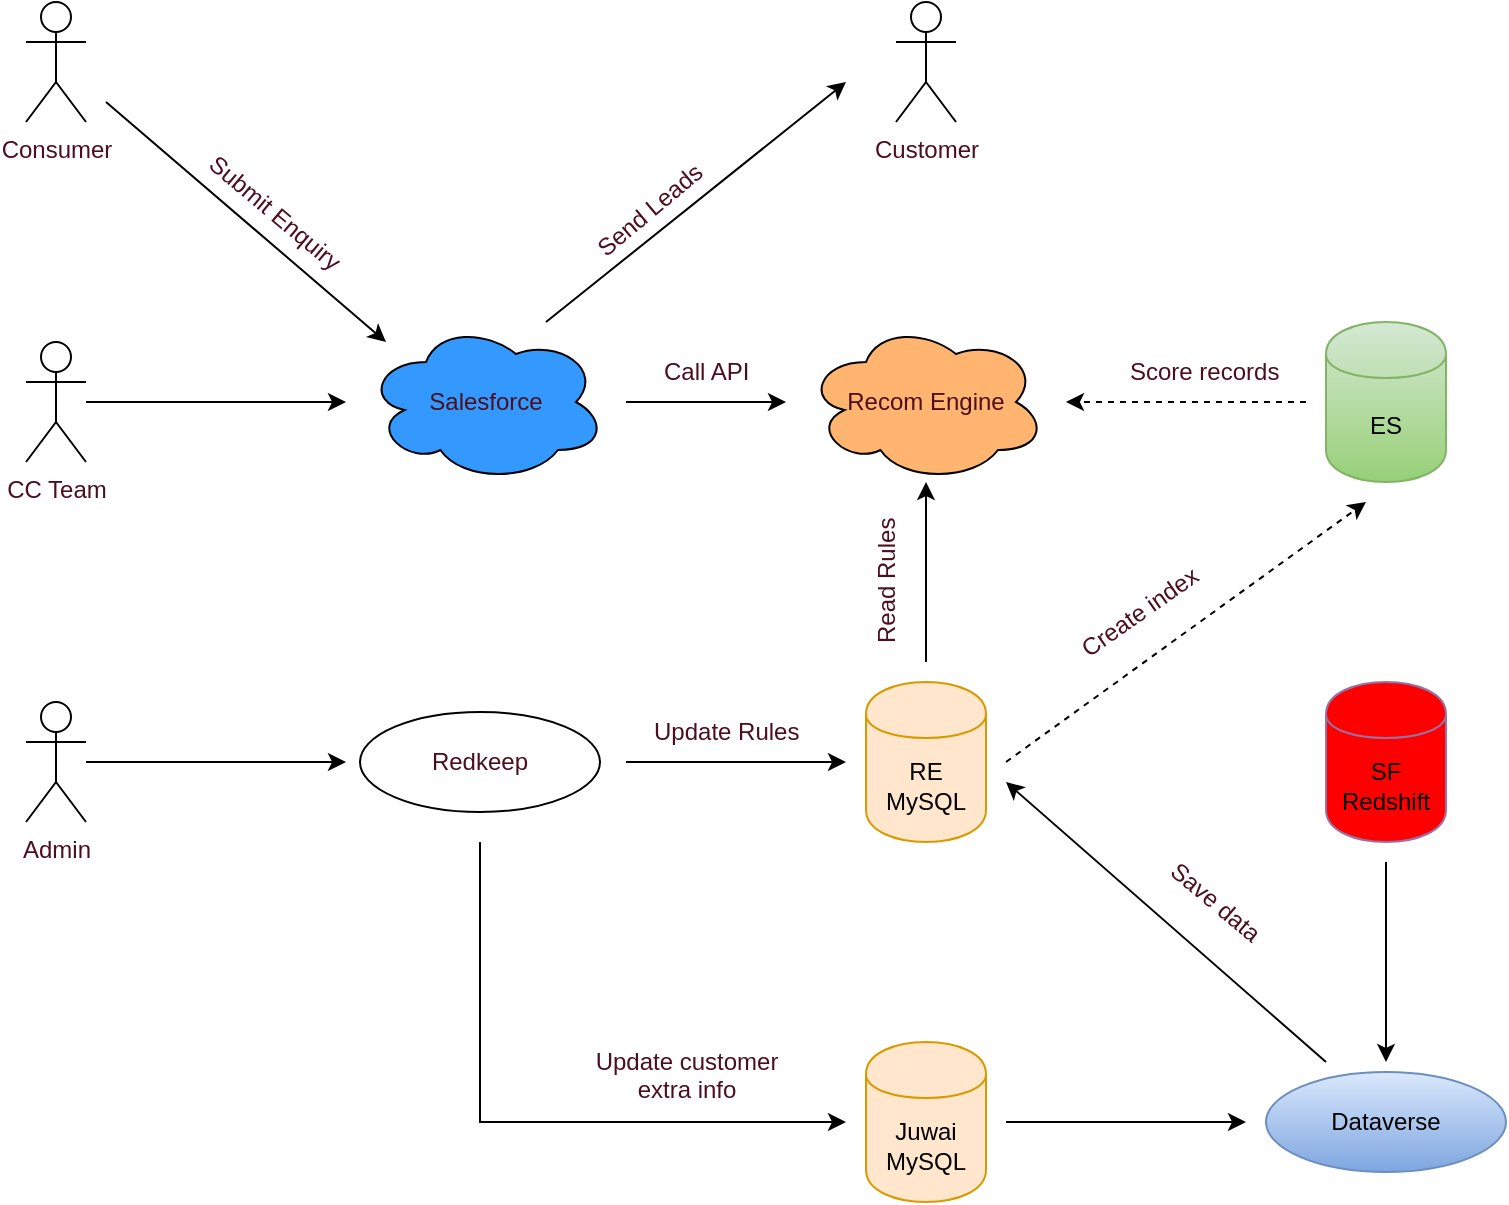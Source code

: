 <mxfile version="10.8.7" type="github"><diagram id="CFSSqudQScL56Rx5ZnmS" name="Page-1"><mxGraphModel dx="1233" dy="870" grid="1" gridSize="10" guides="1" tooltips="1" connect="1" arrows="1" fold="1" page="1" pageScale="1" pageWidth="1654" pageHeight="2336" math="0" shadow="0"><root><mxCell id="0"/><mxCell id="1" parent="0"/><mxCell id="nOxXucE2tm7b8cBk6aK5-78" style="edgeStyle=orthogonalEdgeStyle;rounded=0;orthogonalLoop=1;jettySize=auto;html=1;fontColor=#4D0F1E;" edge="1" parent="1"><mxGeometry relative="1" as="geometry"><mxPoint x="640" y="440" as="targetPoint"/><mxPoint x="640" y="530" as="sourcePoint"/></mxGeometry></mxCell><mxCell id="nOxXucE2tm7b8cBk6aK5-1" value="RE&lt;br&gt;MySQL&lt;br&gt;" style="shape=cylinder;whiteSpace=wrap;html=1;boundedLbl=1;backgroundOutline=1;fillColor=#ffe6cc;strokeColor=#d79b00;" vertex="1" parent="1"><mxGeometry x="610" y="540" width="60" height="80" as="geometry"/></mxCell><mxCell id="nOxXucE2tm7b8cBk6aK5-75" style="edgeStyle=orthogonalEdgeStyle;rounded=0;orthogonalLoop=1;jettySize=auto;html=1;fontColor=#4D0F1E;" edge="1" parent="1" source="nOxXucE2tm7b8cBk6aK5-15"><mxGeometry relative="1" as="geometry"><mxPoint x="350" y="580" as="targetPoint"/></mxGeometry></mxCell><mxCell id="nOxXucE2tm7b8cBk6aK5-15" value="Admin&lt;br&gt;" style="shape=umlActor;verticalLabelPosition=bottom;labelBackgroundColor=#ffffff;verticalAlign=top;html=1;outlineConnect=0;fontColor=#4D0F1E;" vertex="1" parent="1"><mxGeometry x="190" y="550" width="30" height="60" as="geometry"/></mxCell><mxCell id="nOxXucE2tm7b8cBk6aK5-45" style="edgeStyle=orthogonalEdgeStyle;rounded=0;orthogonalLoop=1;jettySize=auto;html=1;fontColor=#4D0F1E;" edge="1" parent="1"><mxGeometry relative="1" as="geometry"><mxPoint x="600" y="580" as="targetPoint"/><mxPoint x="490" y="580" as="sourcePoint"/><Array as="points"><mxPoint x="540" y="580"/><mxPoint x="540" y="580"/></Array></mxGeometry></mxCell><mxCell id="nOxXucE2tm7b8cBk6aK5-47" style="edgeStyle=orthogonalEdgeStyle;rounded=0;orthogonalLoop=1;jettySize=auto;html=1;fontColor=#4D0F1E;" edge="1" parent="1"><mxGeometry relative="1" as="geometry"><mxPoint x="600" y="760" as="targetPoint"/><mxPoint x="417" y="620" as="sourcePoint"/><Array as="points"><mxPoint x="417" y="760"/></Array></mxGeometry></mxCell><mxCell id="nOxXucE2tm7b8cBk6aK5-16" value="Redkeep" style="ellipse;whiteSpace=wrap;html=1;fontColor=#4D0F1E;" vertex="1" parent="1"><mxGeometry x="357" y="555" width="120" height="50" as="geometry"/></mxCell><mxCell id="nOxXucE2tm7b8cBk6aK5-80" style="edgeStyle=orthogonalEdgeStyle;rounded=0;orthogonalLoop=1;jettySize=auto;html=1;fontColor=#4D0F1E;" edge="1" parent="1"><mxGeometry relative="1" as="geometry"><mxPoint x="570" y="400" as="targetPoint"/><mxPoint x="490" y="400" as="sourcePoint"/></mxGeometry></mxCell><mxCell id="nOxXucE2tm7b8cBk6aK5-76" style="edgeStyle=orthogonalEdgeStyle;rounded=0;orthogonalLoop=1;jettySize=auto;html=1;fontColor=#4D0F1E;" edge="1" parent="1" source="nOxXucE2tm7b8cBk6aK5-25"><mxGeometry relative="1" as="geometry"><mxPoint x="350" y="400" as="targetPoint"/></mxGeometry></mxCell><mxCell id="nOxXucE2tm7b8cBk6aK5-25" value="CC Team&lt;br&gt;" style="shape=umlActor;verticalLabelPosition=bottom;labelBackgroundColor=#ffffff;verticalAlign=top;html=1;outlineConnect=0;fontColor=#4D0F1E;" vertex="1" parent="1"><mxGeometry x="190" y="370" width="30" height="60" as="geometry"/></mxCell><mxCell id="nOxXucE2tm7b8cBk6aK5-82" style="edgeStyle=orthogonalEdgeStyle;rounded=0;orthogonalLoop=1;jettySize=auto;html=1;fontColor=#4D0F1E;dashed=1;" edge="1" parent="1"><mxGeometry relative="1" as="geometry"><mxPoint x="710" y="400" as="targetPoint"/><mxPoint x="830" y="400" as="sourcePoint"/></mxGeometry></mxCell><mxCell id="nOxXucE2tm7b8cBk6aK5-29" value="ES" style="shape=cylinder;whiteSpace=wrap;html=1;boundedLbl=1;backgroundOutline=1;fillColor=#d5e8d4;strokeColor=#82b366;gradientColor=#97d077;" vertex="1" parent="1"><mxGeometry x="840" y="360" width="60" height="80" as="geometry"/></mxCell><mxCell id="nOxXucE2tm7b8cBk6aK5-33" value="Call API" style="text;html=1;resizable=0;points=[];autosize=1;align=left;verticalAlign=top;spacingTop=-4;fontColor=#4D0F1E;" vertex="1" parent="1"><mxGeometry x="507" y="375" width="60" height="20" as="geometry"/></mxCell><mxCell id="nOxXucE2tm7b8cBk6aK5-51" style="edgeStyle=orthogonalEdgeStyle;rounded=0;orthogonalLoop=1;jettySize=auto;html=1;fontColor=#4D0F1E;" edge="1" parent="1"><mxGeometry relative="1" as="geometry"><mxPoint x="680" y="760" as="sourcePoint"/><mxPoint x="800" y="760" as="targetPoint"/></mxGeometry></mxCell><mxCell id="nOxXucE2tm7b8cBk6aK5-34" value="Juwai&lt;br&gt;MySQL&lt;br&gt;" style="shape=cylinder;whiteSpace=wrap;html=1;boundedLbl=1;backgroundOutline=1;fillColor=#ffe6cc;strokeColor=#d79b00;" vertex="1" parent="1"><mxGeometry x="610" y="720" width="60" height="80" as="geometry"/></mxCell><mxCell id="nOxXucE2tm7b8cBk6aK5-36" value="Update Rules" style="text;html=1;resizable=0;points=[];autosize=1;align=left;verticalAlign=top;spacingTop=-4;fontColor=#4D0F1E;" vertex="1" parent="1"><mxGeometry x="502" y="555" width="90" height="20" as="geometry"/></mxCell><mxCell id="nOxXucE2tm7b8cBk6aK5-41" value="Update customer&lt;br&gt;extra info" style="text;html=1;resizable=0;points=[];autosize=1;align=center;verticalAlign=top;spacingTop=-4;fontColor=#4D0F1E;rotation=0;" vertex="1" parent="1"><mxGeometry x="465" y="720" width="110" height="30" as="geometry"/></mxCell><mxCell id="nOxXucE2tm7b8cBk6aK5-50" style="edgeStyle=orthogonalEdgeStyle;rounded=0;orthogonalLoop=1;jettySize=auto;html=1;fontColor=#4D0F1E;" edge="1" parent="1"><mxGeometry relative="1" as="geometry"><mxPoint x="870" y="630" as="sourcePoint"/><mxPoint x="870" y="730" as="targetPoint"/></mxGeometry></mxCell><mxCell id="nOxXucE2tm7b8cBk6aK5-48" value="SF&lt;br&gt;Redshift&lt;br&gt;" style="shape=cylinder;whiteSpace=wrap;html=1;boundedLbl=1;backgroundOutline=1;fillColor=#FF0000;strokeColor=#9673a6;" vertex="1" parent="1"><mxGeometry x="840" y="540" width="60" height="80" as="geometry"/></mxCell><mxCell id="nOxXucE2tm7b8cBk6aK5-49" value="Dataverse" style="ellipse;whiteSpace=wrap;html=1;gradientColor=#7ea6e0;fillColor=#dae8fc;strokeColor=#6c8ebf;" vertex="1" parent="1"><mxGeometry x="810" y="735" width="120" height="50" as="geometry"/></mxCell><mxCell id="nOxXucE2tm7b8cBk6aK5-55" value="Save data&lt;br&gt;" style="text;html=1;resizable=0;points=[];autosize=1;align=center;verticalAlign=top;spacingTop=-4;fontColor=#4D0F1E;rotation=40;" vertex="1" parent="1"><mxGeometry x="750" y="640" width="70" height="20" as="geometry"/></mxCell><mxCell id="nOxXucE2tm7b8cBk6aK5-62" value="Consumer&lt;br&gt;" style="shape=umlActor;verticalLabelPosition=bottom;labelBackgroundColor=#ffffff;verticalAlign=top;html=1;outlineConnect=0;fontColor=#4D0F1E;" vertex="1" parent="1"><mxGeometry x="190" y="200" width="30" height="60" as="geometry"/></mxCell><mxCell id="nOxXucE2tm7b8cBk6aK5-65" value="Customer&lt;br&gt;" style="shape=umlActor;verticalLabelPosition=bottom;labelBackgroundColor=#ffffff;verticalAlign=top;html=1;outlineConnect=0;fontColor=#4D0F1E;" vertex="1" parent="1"><mxGeometry x="625" y="200" width="30" height="60" as="geometry"/></mxCell><mxCell id="nOxXucE2tm7b8cBk6aK5-64" value="Submit Enquiry" style="text;html=1;resizable=0;points=[];autosize=1;align=left;verticalAlign=top;spacingTop=-4;fontColor=#4D0F1E;rotation=40;" vertex="1" parent="1"><mxGeometry x="270" y="300" width="100" height="20" as="geometry"/></mxCell><mxCell id="nOxXucE2tm7b8cBk6aK5-66" value="" style="endArrow=classic;html=1;fontColor=#4D0F1E;" edge="1" parent="1"><mxGeometry width="50" height="50" relative="1" as="geometry"><mxPoint x="450" y="360" as="sourcePoint"/><mxPoint x="600" y="240" as="targetPoint"/></mxGeometry></mxCell><mxCell id="nOxXucE2tm7b8cBk6aK5-67" value="Send Leads" style="text;html=1;resizable=0;points=[];autosize=1;align=left;verticalAlign=top;spacingTop=-4;fontColor=#4D0F1E;rotation=-40;" vertex="1" parent="1"><mxGeometry x="467" y="290" width="80" height="20" as="geometry"/></mxCell><mxCell id="nOxXucE2tm7b8cBk6aK5-69" value="Read Rules" style="text;html=1;resizable=0;points=[];autosize=1;align=left;verticalAlign=top;spacingTop=-4;fontColor=#4D0F1E;rotation=-90;" vertex="1" parent="1"><mxGeometry x="580" y="472.5" width="80" height="20" as="geometry"/></mxCell><mxCell id="nOxXucE2tm7b8cBk6aK5-73" value="Score records" style="text;html=1;resizable=0;points=[];autosize=1;align=left;verticalAlign=top;spacingTop=-4;fontColor=#4D0F1E;" vertex="1" parent="1"><mxGeometry x="740" y="375" width="90" height="20" as="geometry"/></mxCell><mxCell id="nOxXucE2tm7b8cBk6aK5-83" value="Recom Engine" style="ellipse;shape=cloud;whiteSpace=wrap;html=1;fontColor=#4D0F1E;align=center;fillColor=#FFB570;" vertex="1" parent="1"><mxGeometry x="580" y="360" width="120" height="80" as="geometry"/></mxCell><mxCell id="nOxXucE2tm7b8cBk6aK5-84" value="" style="endArrow=classic;html=1;fontColor=#4D0F1E;dashed=1;" edge="1" parent="1"><mxGeometry width="50" height="50" relative="1" as="geometry"><mxPoint x="680" y="580" as="sourcePoint"/><mxPoint x="860" y="450" as="targetPoint"/></mxGeometry></mxCell><mxCell id="nOxXucE2tm7b8cBk6aK5-85" value="Create index" style="text;html=1;resizable=0;points=[];autosize=1;align=left;verticalAlign=top;spacingTop=-4;fontColor=#4D0F1E;rotation=-35;" vertex="1" parent="1"><mxGeometry x="710" y="492.5" width="80" height="20" as="geometry"/></mxCell><mxCell id="nOxXucE2tm7b8cBk6aK5-87" value="" style="endArrow=classic;html=1;fontColor=#4D0F1E;" edge="1" parent="1"><mxGeometry width="50" height="50" relative="1" as="geometry"><mxPoint x="840" y="730" as="sourcePoint"/><mxPoint x="680" y="590" as="targetPoint"/></mxGeometry></mxCell><mxCell id="nOxXucE2tm7b8cBk6aK5-88" value="" style="endArrow=classic;html=1;fontColor=#4D0F1E;" edge="1" parent="1"><mxGeometry width="50" height="50" relative="1" as="geometry"><mxPoint x="230" y="250" as="sourcePoint"/><mxPoint x="370" y="370" as="targetPoint"/></mxGeometry></mxCell><mxCell id="nOxXucE2tm7b8cBk6aK5-92" value="Salesforce" style="ellipse;shape=cloud;whiteSpace=wrap;html=1;fontColor=#4D0F1E;align=center;fillColor=#3399FF;" vertex="1" parent="1"><mxGeometry x="360" y="360" width="120" height="80" as="geometry"/></mxCell></root></mxGraphModel></diagram></mxfile>